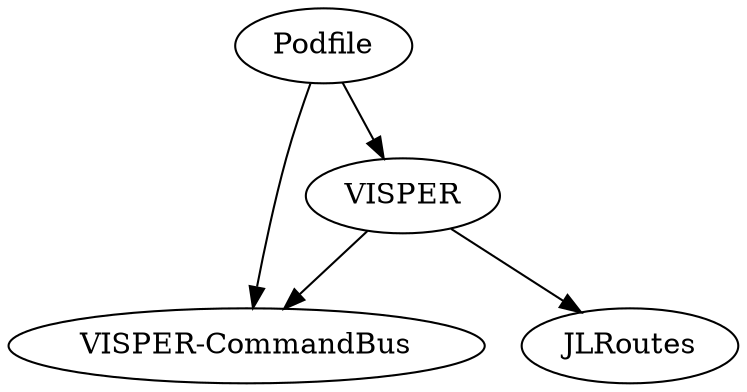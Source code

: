 digraph Podfile {
	graph [bb="0,0,293.64,180"];
	node [label="\N"];
	Podfile	 [height=0.5,
		label=Podfile,
		pos="128.13,162",
		width=0.97692];
	VISPER	 [height=0.5,
		label=VISPER,
		pos="163.13,90",
		width=1.1271];
	Podfile -> VISPER	 [pos="e,154.45,107.84 136.78,144.2 140.78,135.98 145.61,126.04 150.04,116.93"];
	"VISPER-CommandBus"	 [height=0.5,
		label="VISPER-CommandBus",
		pos="94.128,18",
		width=2.6147];
	Podfile -> "VISPER-CommandBus"	 [pos="e,97.583,36.005 122.84,144.07 119.83,133.6 116.08,120.1 113.13,108 108.09,87.348 103.15,63.837 99.573,46.025"];
	VISPER -> "VISPER-CommandBus"	 [pos="e,111.25,35.867 147.12,73.301 138.56,64.363 127.83,53.171 118.28,43.198"];
	JLRoutes	 [height=0.5,
		label=JLRoutes,
		pos="250.13,18",
		width=1.2088];
	VISPER -> JLRoutes	 [pos="e,230.57,34.183 182.44,74.021 194.29,64.209 209.67,51.487 222.76,40.647"];
}
